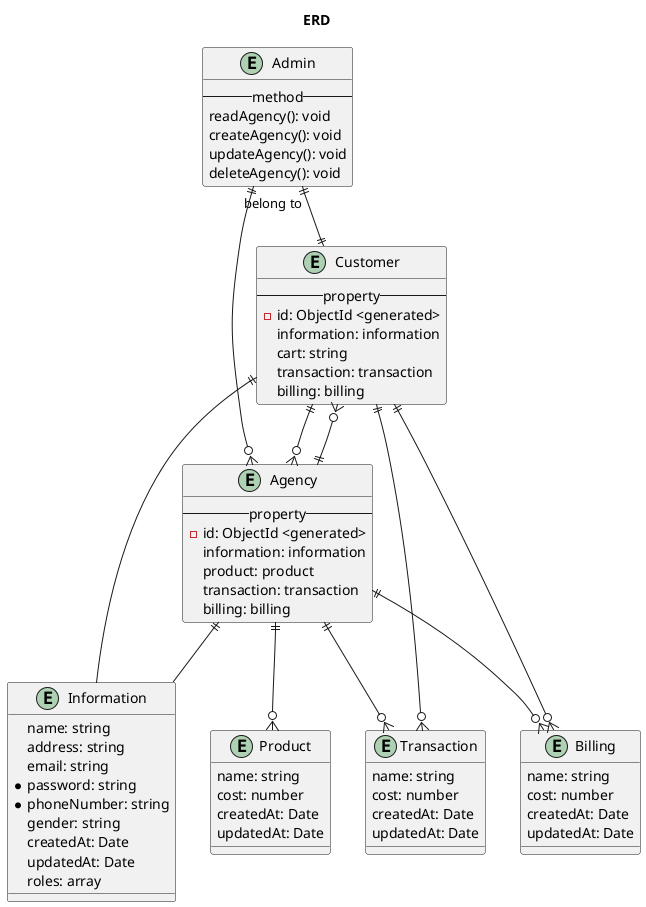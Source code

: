 @startuml Application use cases diagram
skinparam actorStyle awesome
title ERD


entity Customer{
    --property--
    -id: ObjectId <generated>
    information: information
    cart: string
    transaction: transaction
    billing: billing
}

entity Agency{
    --property--
    -id: ObjectId <generated>
    information: information
    product: product
    transaction: transaction
    billing: billing
}

entity Information {
    name: string 
    address: string 
    email: string 
    *password: string
    *phoneNumber: string 
    gender: string 
    createdAt: Date
    updatedAt: Date
    roles: array
}

entity Product{
    name: string
    cost: number
    createdAt: Date
    updatedAt: Date
}

entity Transaction{
    name: string
    cost: number
    createdAt: Date
    updatedAt: Date
}

entity Billing{
    name: string
    cost: number
    createdAt: Date
    updatedAt: Date
}

entity Admin{
    --method--
    readAgency(): void 
    createAgency(): void 
    updateAgency(): void
    deleteAgency(): void
}

Customer ||--o{ Transaction
Customer ||--o{ Billing
Customer ||-- Information
Agency ||--o{ Transaction
Agency ||--o{ Billing
Agency ||--o{ Product
Agency ||-- Information

Admin "belong to" ||--|| Customer

Customer  ||--o{  Agency
Agency  ||--o{  Customer
Admin  ||--o{  Agency

@enduml